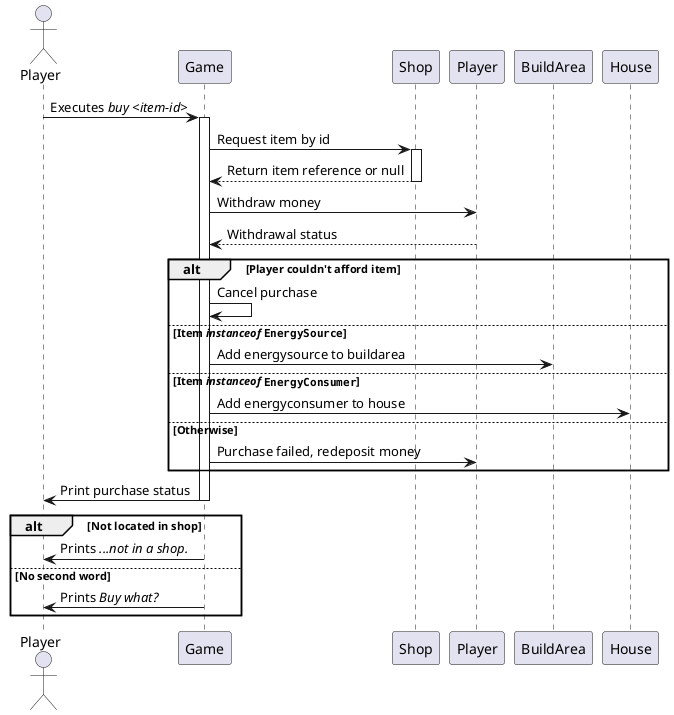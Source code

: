 @startuml
Actor Player as player
player -> Game: Executes //buy <item-id>//
activate Game
Game -> Shop: Request item by id
activate Shop
Shop --> Game: Return item reference or null
deactivate Shop

Game -> Player: Withdraw money
Player --> Game: Withdrawal status

alt Player couldn't afford item
    Game -> Game: Cancel purchase
    else Item //instanceof// ""EnergySource""
    Game->BuildArea: Add energysource to buildarea
    else Item //instanceof// ""EnergyConsumer""
    Game->House: Add energyconsumer to house
    else Otherwise
    Game->Player: Purchase failed, redeposit money
end

Game -> player: Print purchase status


deactivate Game

alt Not located in shop
    Game->player: Prints //...not in a shop.//
    else No second word
    Game->player: Prints //Buy what?//
end

@enduml